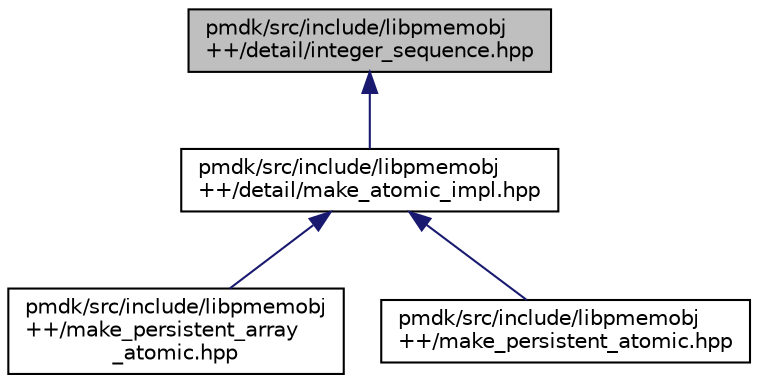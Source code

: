 digraph "pmdk/src/include/libpmemobj++/detail/integer_sequence.hpp"
{
  edge [fontname="Helvetica",fontsize="10",labelfontname="Helvetica",labelfontsize="10"];
  node [fontname="Helvetica",fontsize="10",shape=record];
  Node1 [label="pmdk/src/include/libpmemobj\l++/detail/integer_sequence.hpp",height=0.2,width=0.4,color="black", fillcolor="grey75", style="filled", fontcolor="black"];
  Node1 -> Node2 [dir="back",color="midnightblue",fontsize="10",style="solid",fontname="Helvetica"];
  Node2 [label="pmdk/src/include/libpmemobj\l++/detail/make_atomic_impl.hpp",height=0.2,width=0.4,color="black", fillcolor="white", style="filled",URL="$make__atomic__impl_8hpp.html",tooltip="Implementation details of atomic allocation and construction. "];
  Node2 -> Node3 [dir="back",color="midnightblue",fontsize="10",style="solid",fontname="Helvetica"];
  Node3 [label="pmdk/src/include/libpmemobj\l++/make_persistent_array\l_atomic.hpp",height=0.2,width=0.4,color="black", fillcolor="white", style="filled",URL="$make__persistent__array__atomic_8hpp.html",tooltip="Atomic persistent_ptr allocation functions for arrays. "];
  Node2 -> Node4 [dir="back",color="midnightblue",fontsize="10",style="solid",fontname="Helvetica"];
  Node4 [label="pmdk/src/include/libpmemobj\l++/make_persistent_atomic.hpp",height=0.2,width=0.4,color="black", fillcolor="white", style="filled",URL="$make__persistent__atomic_8hpp.html",tooltip="Persistent_ptr atomic allocation functions for objects. "];
}
